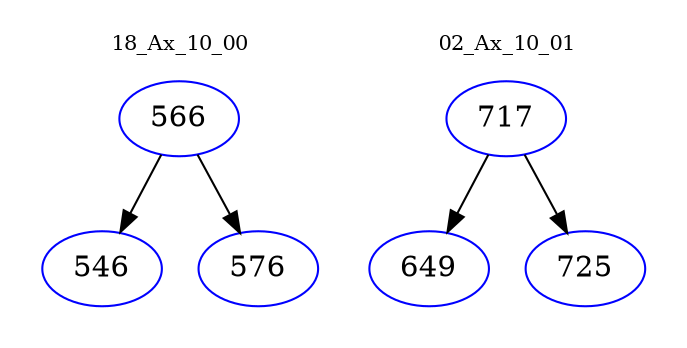 digraph{
subgraph cluster_0 {
color = white
label = "18_Ax_10_00";
fontsize=10;
T0_566 [label="566", color="blue"]
T0_566 -> T0_546 [color="black"]
T0_546 [label="546", color="blue"]
T0_566 -> T0_576 [color="black"]
T0_576 [label="576", color="blue"]
}
subgraph cluster_1 {
color = white
label = "02_Ax_10_01";
fontsize=10;
T1_717 [label="717", color="blue"]
T1_717 -> T1_649 [color="black"]
T1_649 [label="649", color="blue"]
T1_717 -> T1_725 [color="black"]
T1_725 [label="725", color="blue"]
}
}
